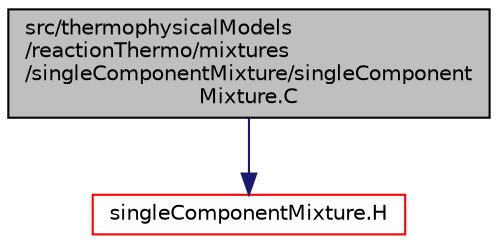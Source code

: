 digraph "src/thermophysicalModels/reactionThermo/mixtures/singleComponentMixture/singleComponentMixture.C"
{
  bgcolor="transparent";
  edge [fontname="Helvetica",fontsize="10",labelfontname="Helvetica",labelfontsize="10"];
  node [fontname="Helvetica",fontsize="10",shape=record];
  Node1 [label="src/thermophysicalModels\l/reactionThermo/mixtures\l/singleComponentMixture/singleComponent\lMixture.C",height=0.2,width=0.4,color="black", fillcolor="grey75", style="filled" fontcolor="black"];
  Node1 -> Node2 [color="midnightblue",fontsize="10",style="solid",fontname="Helvetica"];
  Node2 [label="singleComponentMixture.H",height=0.2,width=0.4,color="red",URL="$singleComponentMixture_8H.html"];
}
